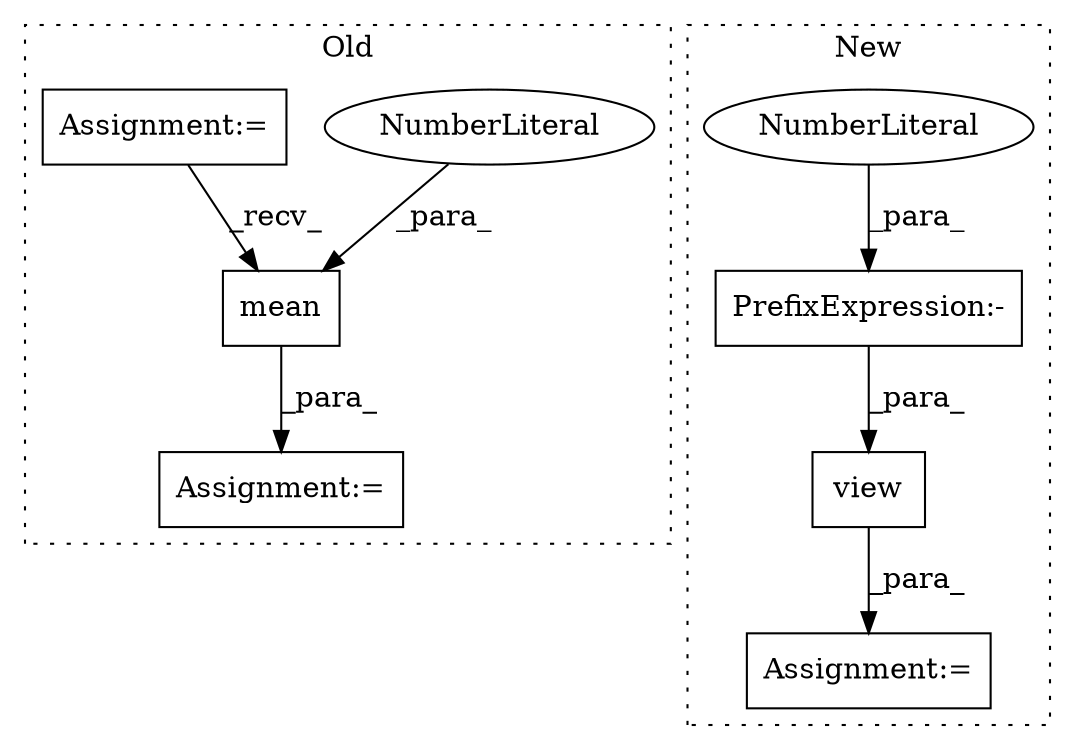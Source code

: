 digraph G {
subgraph cluster0 {
1 [label="mean" a="32" s="1734,1740" l="5,1" shape="box"];
6 [label="NumberLiteral" a="34" s="1739" l="1" shape="ellipse"];
7 [label="Assignment:=" a="7" s="1438" l="3" shape="box"];
8 [label="Assignment:=" a="7" s="1723" l="1" shape="box"];
label = "Old";
style="dotted";
}
subgraph cluster1 {
2 [label="view" a="32" s="4721,4738" l="5,1" shape="box"];
3 [label="PrefixExpression:-" a="38" s="4736" l="1" shape="box"];
4 [label="NumberLiteral" a="34" s="4737" l="1" shape="ellipse"];
5 [label="Assignment:=" a="7" s="4718" l="1" shape="box"];
label = "New";
style="dotted";
}
1 -> 8 [label="_para_"];
2 -> 5 [label="_para_"];
3 -> 2 [label="_para_"];
4 -> 3 [label="_para_"];
6 -> 1 [label="_para_"];
7 -> 1 [label="_recv_"];
}
